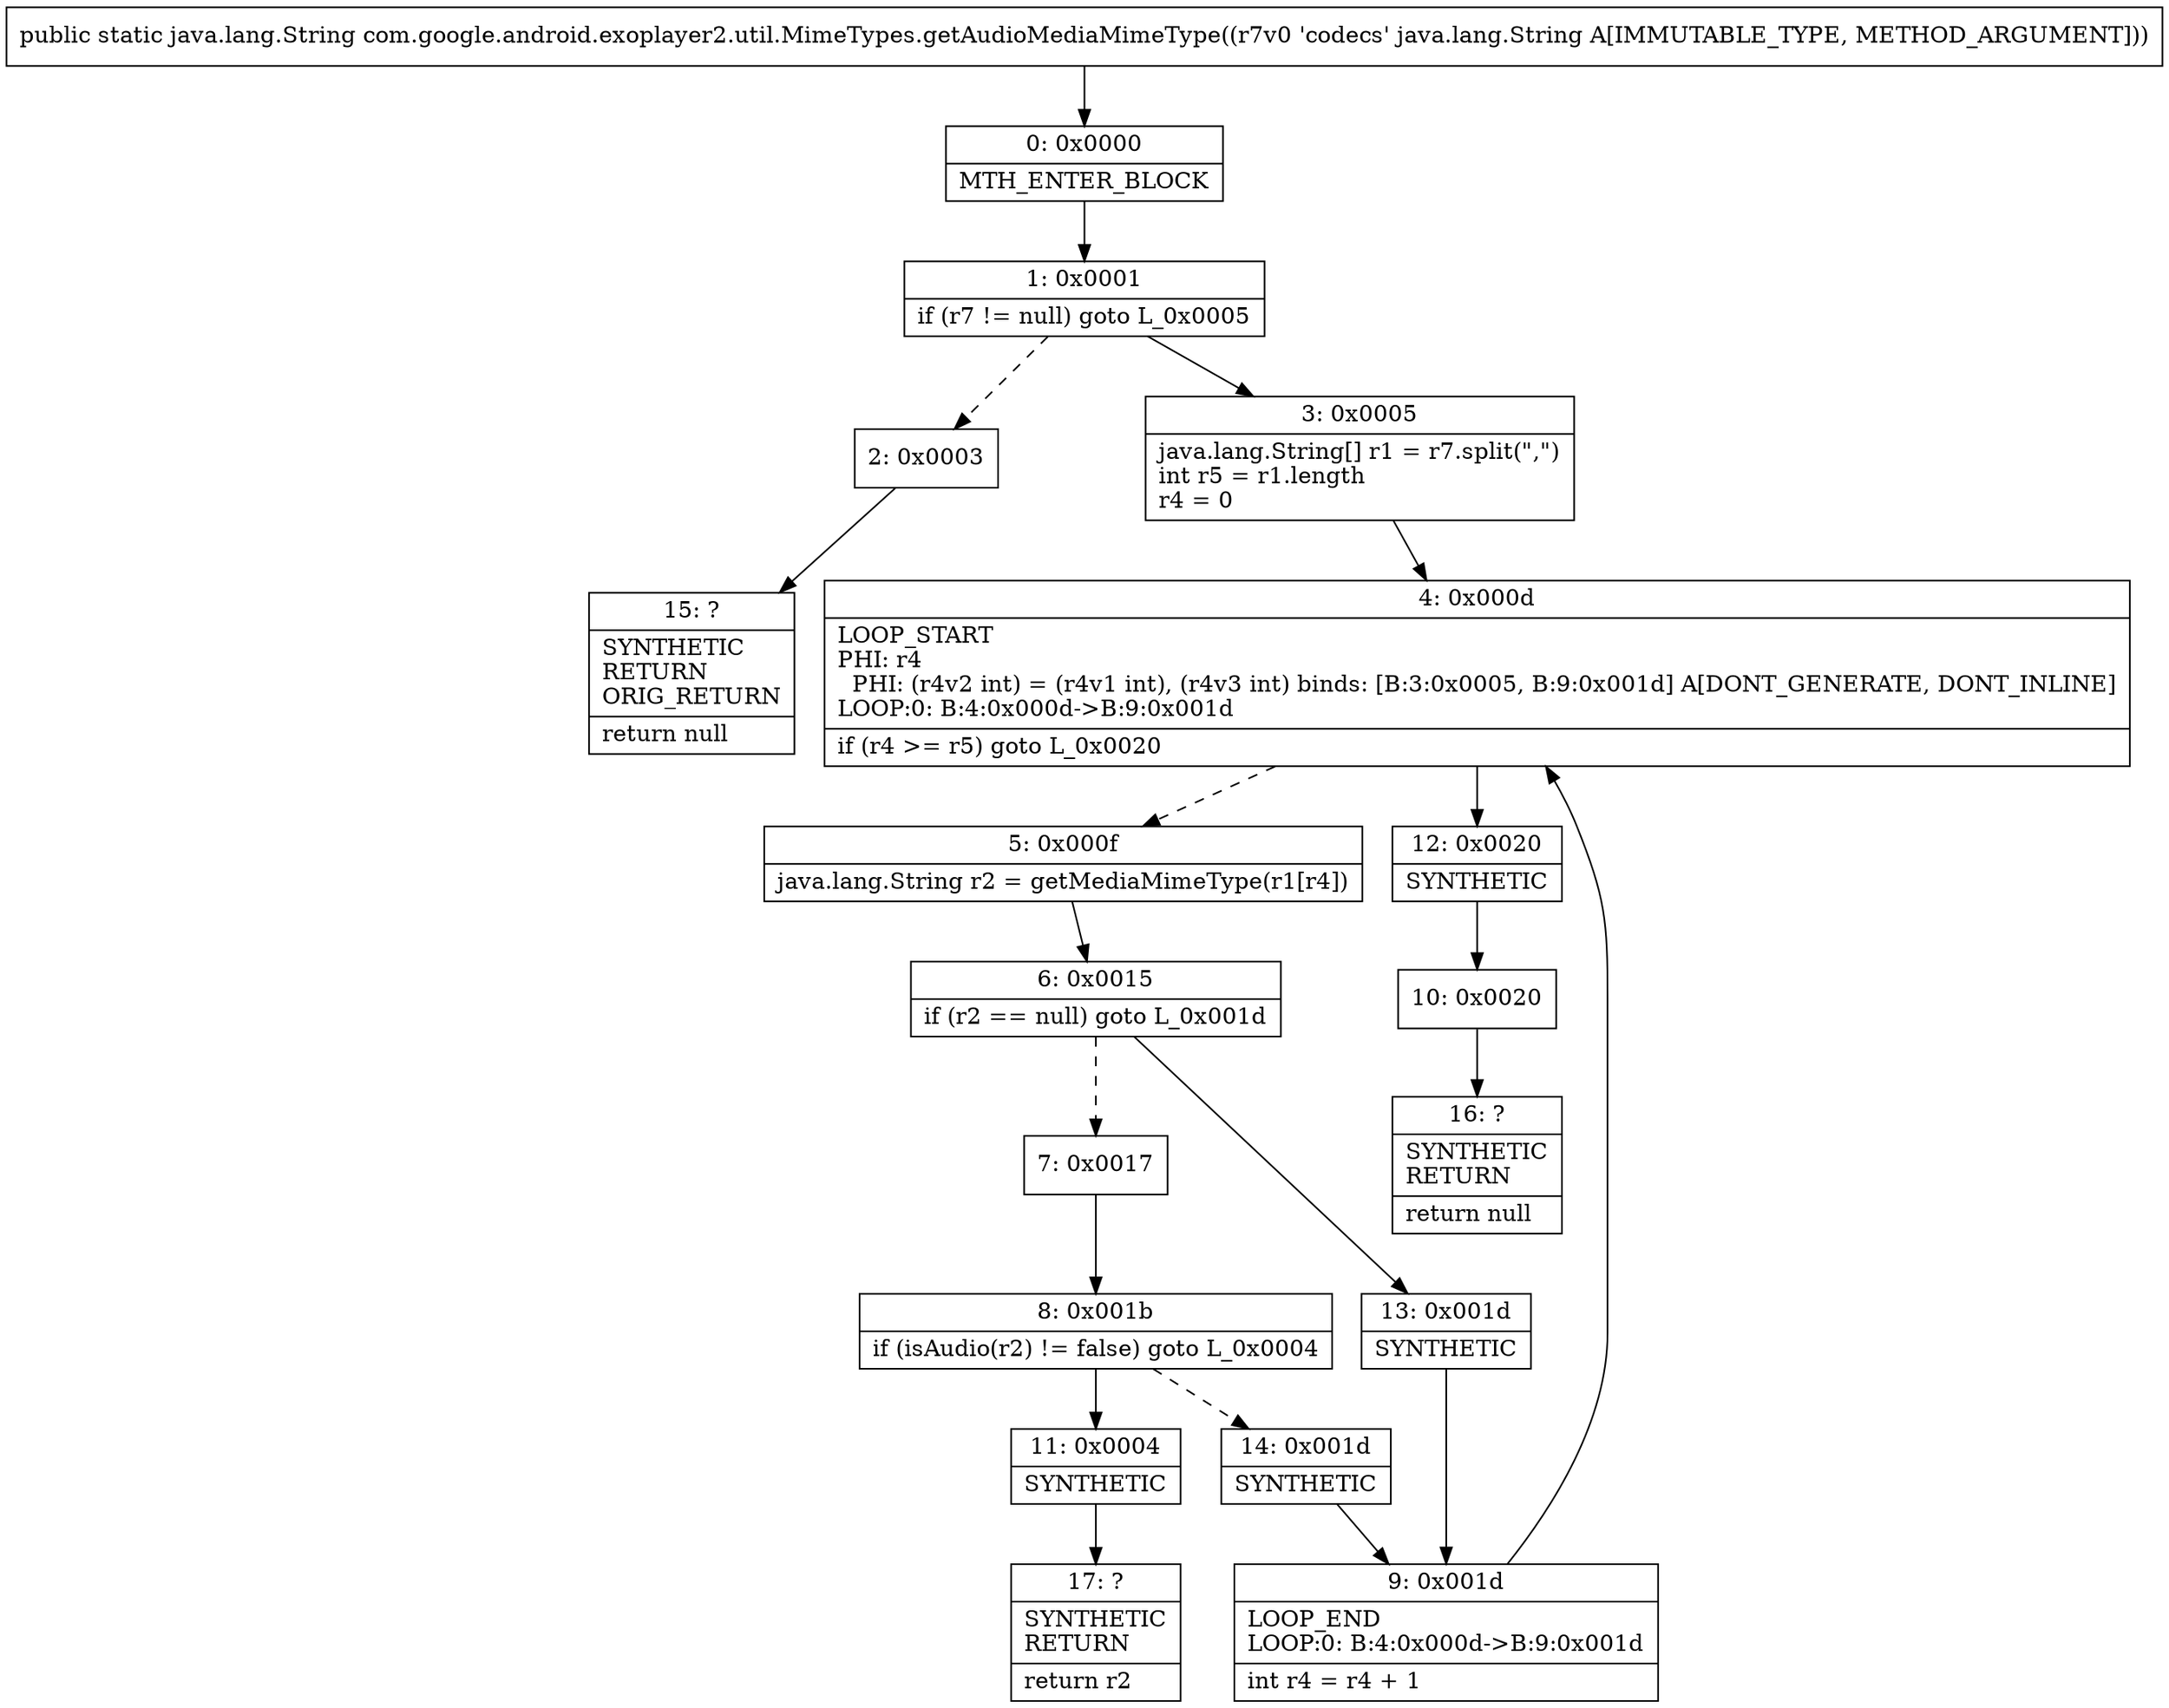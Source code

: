 digraph "CFG forcom.google.android.exoplayer2.util.MimeTypes.getAudioMediaMimeType(Ljava\/lang\/String;)Ljava\/lang\/String;" {
Node_0 [shape=record,label="{0\:\ 0x0000|MTH_ENTER_BLOCK\l}"];
Node_1 [shape=record,label="{1\:\ 0x0001|if (r7 != null) goto L_0x0005\l}"];
Node_2 [shape=record,label="{2\:\ 0x0003}"];
Node_3 [shape=record,label="{3\:\ 0x0005|java.lang.String[] r1 = r7.split(\",\")\lint r5 = r1.length\lr4 = 0\l}"];
Node_4 [shape=record,label="{4\:\ 0x000d|LOOP_START\lPHI: r4 \l  PHI: (r4v2 int) = (r4v1 int), (r4v3 int) binds: [B:3:0x0005, B:9:0x001d] A[DONT_GENERATE, DONT_INLINE]\lLOOP:0: B:4:0x000d\-\>B:9:0x001d\l|if (r4 \>= r5) goto L_0x0020\l}"];
Node_5 [shape=record,label="{5\:\ 0x000f|java.lang.String r2 = getMediaMimeType(r1[r4])\l}"];
Node_6 [shape=record,label="{6\:\ 0x0015|if (r2 == null) goto L_0x001d\l}"];
Node_7 [shape=record,label="{7\:\ 0x0017}"];
Node_8 [shape=record,label="{8\:\ 0x001b|if (isAudio(r2) != false) goto L_0x0004\l}"];
Node_9 [shape=record,label="{9\:\ 0x001d|LOOP_END\lLOOP:0: B:4:0x000d\-\>B:9:0x001d\l|int r4 = r4 + 1\l}"];
Node_10 [shape=record,label="{10\:\ 0x0020}"];
Node_11 [shape=record,label="{11\:\ 0x0004|SYNTHETIC\l}"];
Node_12 [shape=record,label="{12\:\ 0x0020|SYNTHETIC\l}"];
Node_13 [shape=record,label="{13\:\ 0x001d|SYNTHETIC\l}"];
Node_14 [shape=record,label="{14\:\ 0x001d|SYNTHETIC\l}"];
Node_15 [shape=record,label="{15\:\ ?|SYNTHETIC\lRETURN\lORIG_RETURN\l|return null\l}"];
Node_16 [shape=record,label="{16\:\ ?|SYNTHETIC\lRETURN\l|return null\l}"];
Node_17 [shape=record,label="{17\:\ ?|SYNTHETIC\lRETURN\l|return r2\l}"];
MethodNode[shape=record,label="{public static java.lang.String com.google.android.exoplayer2.util.MimeTypes.getAudioMediaMimeType((r7v0 'codecs' java.lang.String A[IMMUTABLE_TYPE, METHOD_ARGUMENT])) }"];
MethodNode -> Node_0;
Node_0 -> Node_1;
Node_1 -> Node_2[style=dashed];
Node_1 -> Node_3;
Node_2 -> Node_15;
Node_3 -> Node_4;
Node_4 -> Node_5[style=dashed];
Node_4 -> Node_12;
Node_5 -> Node_6;
Node_6 -> Node_7[style=dashed];
Node_6 -> Node_13;
Node_7 -> Node_8;
Node_8 -> Node_11;
Node_8 -> Node_14[style=dashed];
Node_9 -> Node_4;
Node_10 -> Node_16;
Node_11 -> Node_17;
Node_12 -> Node_10;
Node_13 -> Node_9;
Node_14 -> Node_9;
}

